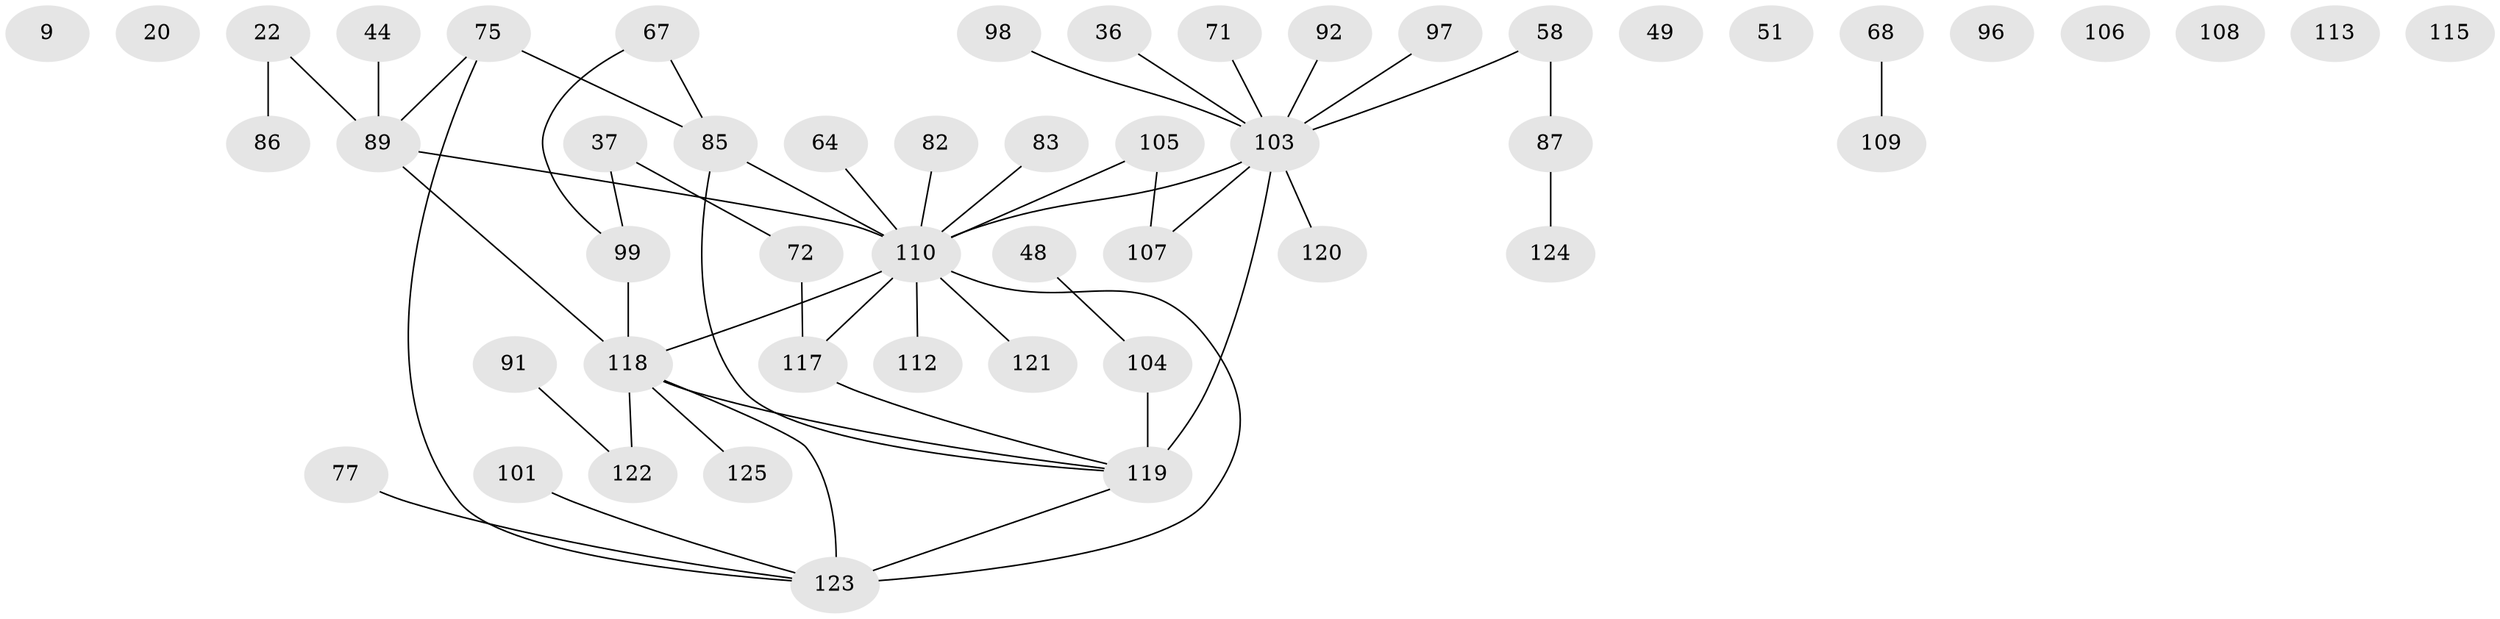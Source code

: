 // original degree distribution, {3: 0.216, 4: 0.12, 2: 0.288, 1: 0.232, 6: 0.024, 0: 0.072, 5: 0.048}
// Generated by graph-tools (version 1.1) at 2025/43/03/04/25 21:43:40]
// undirected, 50 vertices, 50 edges
graph export_dot {
graph [start="1"]
  node [color=gray90,style=filled];
  9;
  20;
  22;
  36;
  37;
  44;
  48;
  49;
  51;
  58;
  64;
  67;
  68;
  71;
  72;
  75 [super="+57+69"];
  77;
  82;
  83;
  85 [super="+62"];
  86;
  87;
  89 [super="+73+70"];
  91;
  92;
  96;
  97;
  98;
  99 [super="+24"];
  101 [super="+11"];
  103 [super="+90+12+81+102"];
  104 [super="+74"];
  105 [super="+16"];
  106;
  107 [super="+39+42+30"];
  108;
  109;
  110 [super="+43+46+95+93"];
  112;
  113;
  115;
  117 [super="+78"];
  118 [super="+111+100"];
  119 [super="+35+23+94+45+15+116+114"];
  120;
  121;
  122 [super="+59"];
  123 [super="+61+79"];
  124 [super="+14"];
  125;
  22 -- 86;
  22 -- 89;
  36 -- 103;
  37 -- 72;
  37 -- 99;
  44 -- 89;
  48 -- 104;
  58 -- 87;
  58 -- 103;
  64 -- 110;
  67 -- 99;
  67 -- 85;
  68 -- 109;
  71 -- 103;
  72 -- 117;
  75 -- 123;
  75 -- 89;
  75 -- 85;
  77 -- 123;
  82 -- 110;
  83 -- 110;
  85 -- 110 [weight=4];
  85 -- 119;
  87 -- 124;
  89 -- 118 [weight=3];
  89 -- 110 [weight=3];
  91 -- 122;
  92 -- 103;
  97 -- 103;
  98 -- 103;
  99 -- 118 [weight=3];
  101 -- 123;
  103 -- 110 [weight=3];
  103 -- 107;
  103 -- 119 [weight=3];
  103 -- 120;
  104 -- 119 [weight=4];
  105 -- 107;
  105 -- 110;
  110 -- 121;
  110 -- 112;
  110 -- 118;
  110 -- 117 [weight=2];
  110 -- 123 [weight=3];
  117 -- 119;
  118 -- 119;
  118 -- 123 [weight=2];
  118 -- 125;
  118 -- 122;
  119 -- 123;
}

